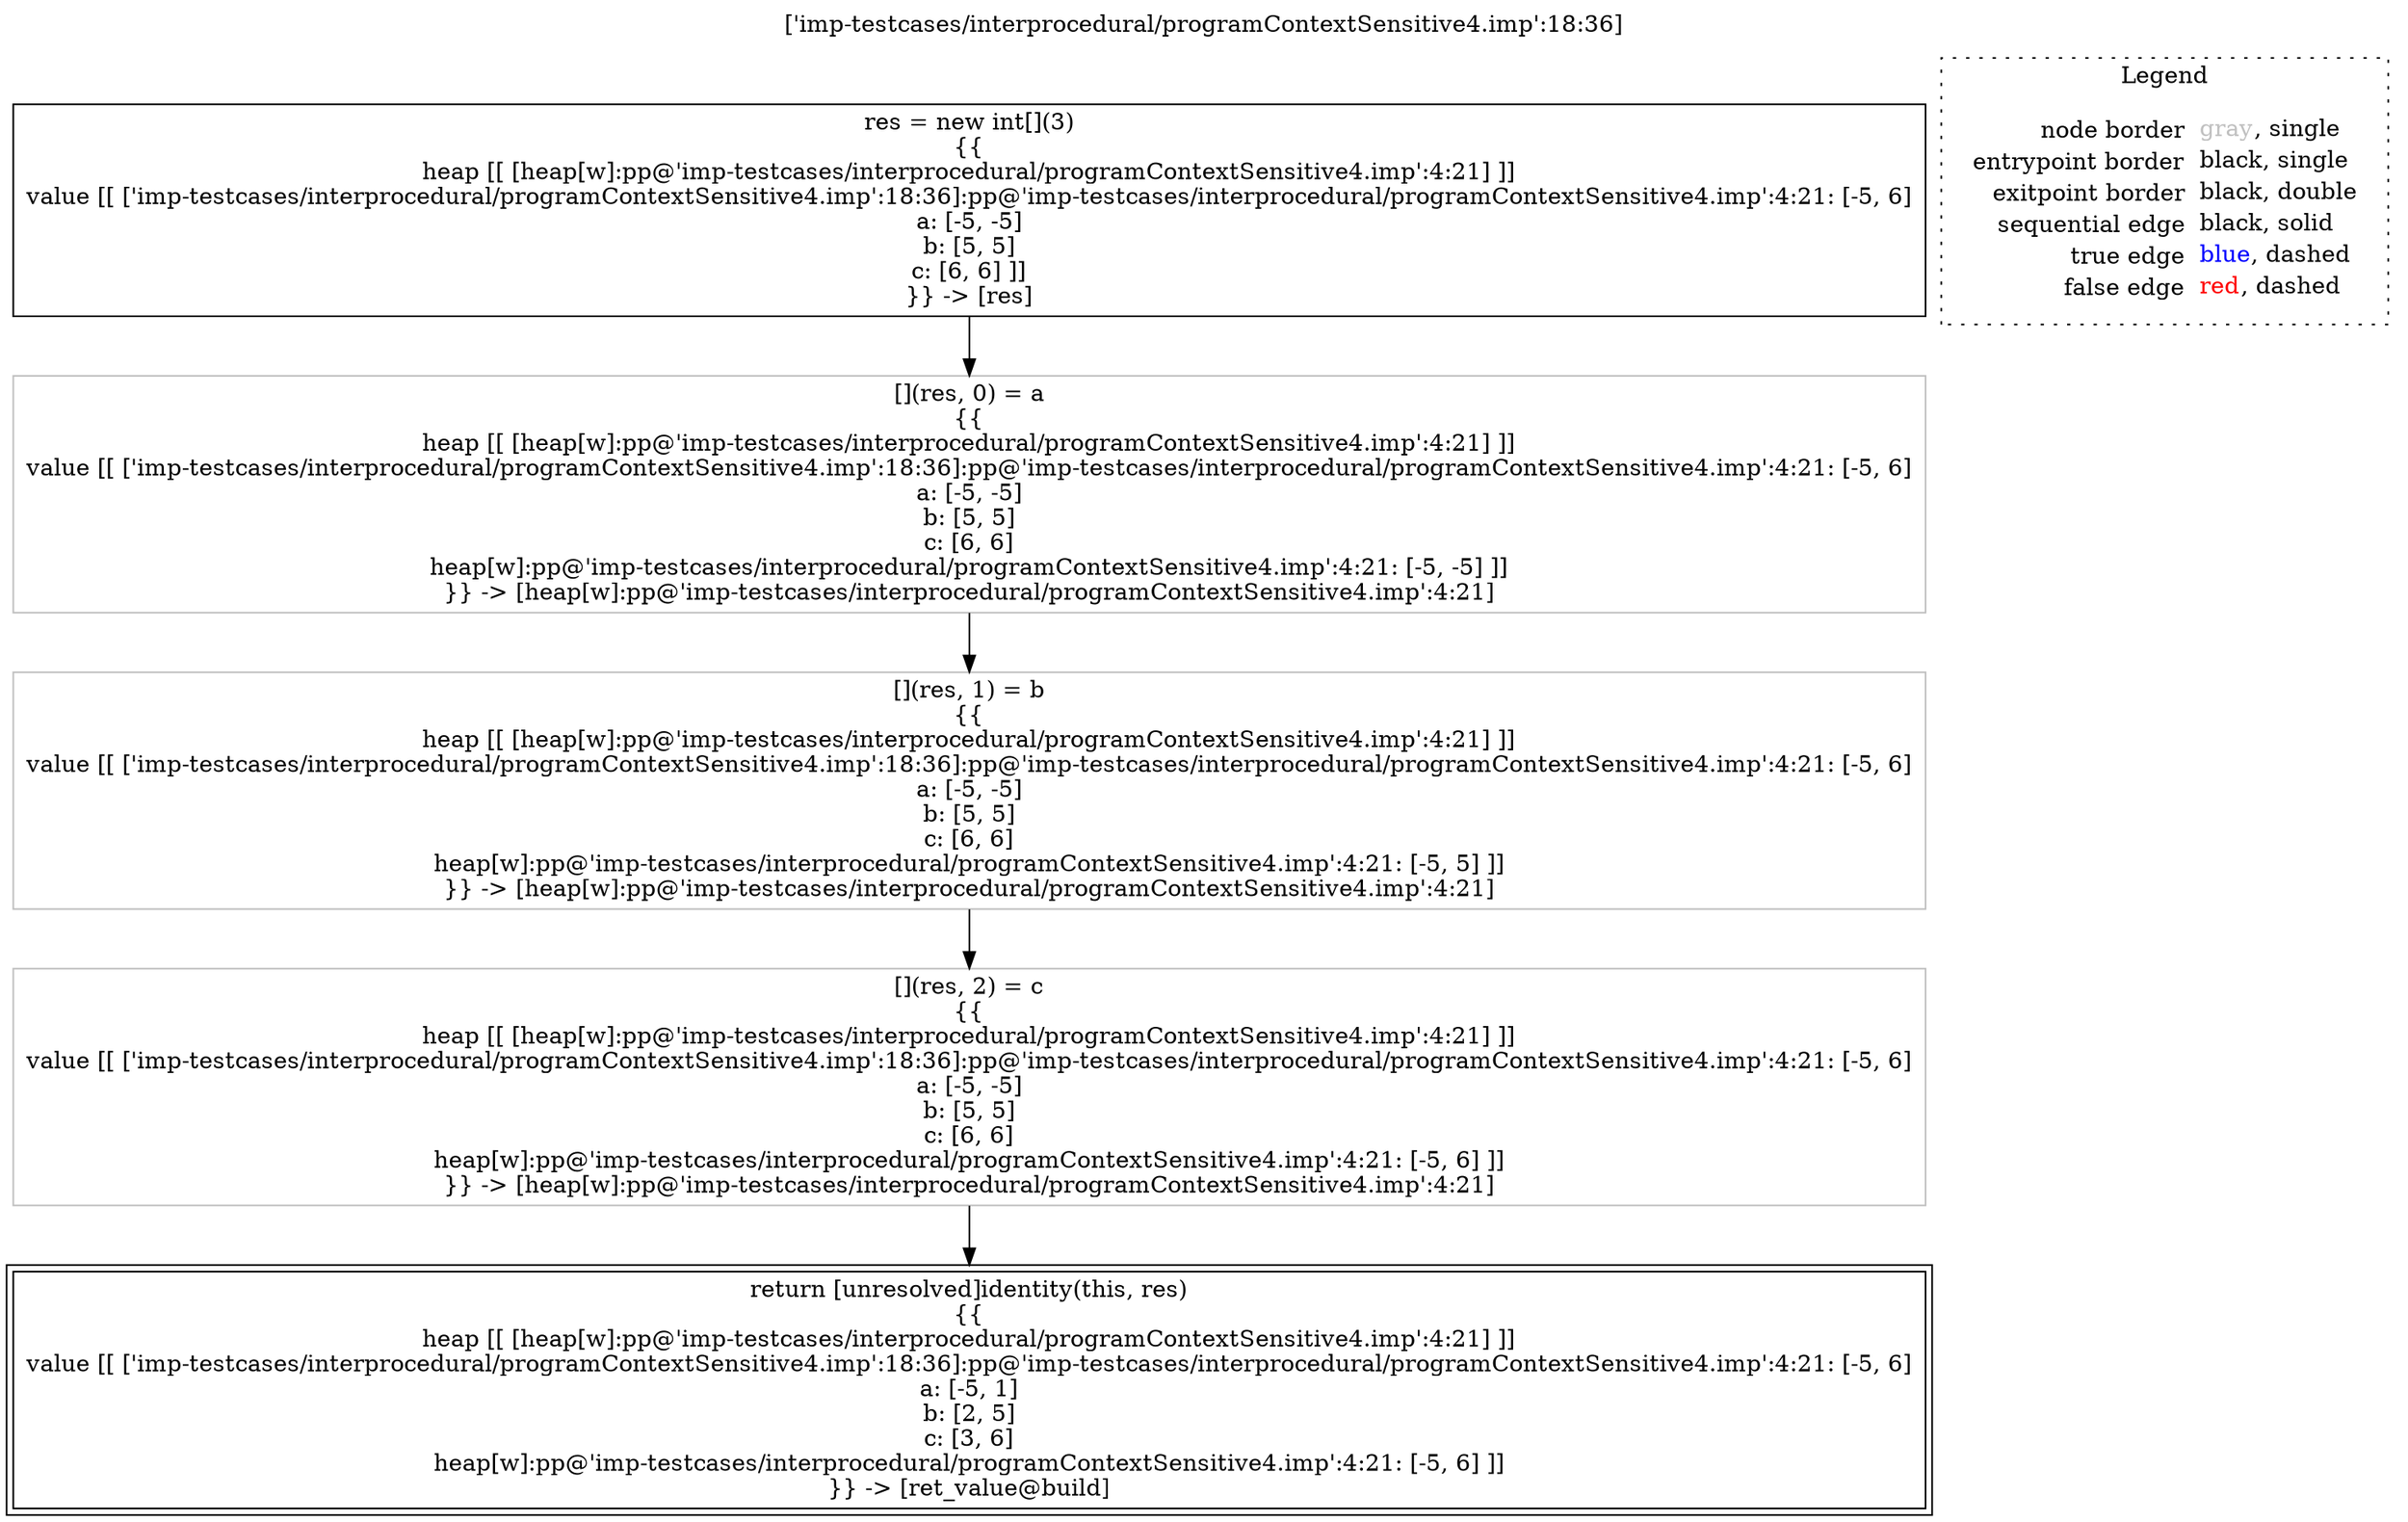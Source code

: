 digraph {
	labelloc="t";
	label="['imp-testcases/interprocedural/programContextSensitive4.imp':18:36]";
	"node0" [shape="rect",color="black",label=<res = new int[](3)<BR/>{{<BR/>heap [[ [heap[w]:pp@'imp-testcases/interprocedural/programContextSensitive4.imp':4:21] ]]<BR/>value [[ ['imp-testcases/interprocedural/programContextSensitive4.imp':18:36]:pp@'imp-testcases/interprocedural/programContextSensitive4.imp':4:21: [-5, 6]<BR/>a: [-5, -5]<BR/>b: [5, 5]<BR/>c: [6, 6] ]]<BR/>}} -&gt; [res]>];
	"node1" [shape="rect",color="gray",label=<[](res, 2) = c<BR/>{{<BR/>heap [[ [heap[w]:pp@'imp-testcases/interprocedural/programContextSensitive4.imp':4:21] ]]<BR/>value [[ ['imp-testcases/interprocedural/programContextSensitive4.imp':18:36]:pp@'imp-testcases/interprocedural/programContextSensitive4.imp':4:21: [-5, 6]<BR/>a: [-5, -5]<BR/>b: [5, 5]<BR/>c: [6, 6]<BR/>heap[w]:pp@'imp-testcases/interprocedural/programContextSensitive4.imp':4:21: [-5, 6] ]]<BR/>}} -&gt; [heap[w]:pp@'imp-testcases/interprocedural/programContextSensitive4.imp':4:21]>];
	"node2" [shape="rect",color="black",peripheries="2",label=<return [unresolved]identity(this, res)<BR/>{{<BR/>heap [[ [heap[w]:pp@'imp-testcases/interprocedural/programContextSensitive4.imp':4:21] ]]<BR/>value [[ ['imp-testcases/interprocedural/programContextSensitive4.imp':18:36]:pp@'imp-testcases/interprocedural/programContextSensitive4.imp':4:21: [-5, 6]<BR/>a: [-5, 1]<BR/>b: [2, 5]<BR/>c: [3, 6]<BR/>heap[w]:pp@'imp-testcases/interprocedural/programContextSensitive4.imp':4:21: [-5, 6] ]]<BR/>}} -&gt; [ret_value@build]>];
	"node3" [shape="rect",color="gray",label=<[](res, 0) = a<BR/>{{<BR/>heap [[ [heap[w]:pp@'imp-testcases/interprocedural/programContextSensitive4.imp':4:21] ]]<BR/>value [[ ['imp-testcases/interprocedural/programContextSensitive4.imp':18:36]:pp@'imp-testcases/interprocedural/programContextSensitive4.imp':4:21: [-5, 6]<BR/>a: [-5, -5]<BR/>b: [5, 5]<BR/>c: [6, 6]<BR/>heap[w]:pp@'imp-testcases/interprocedural/programContextSensitive4.imp':4:21: [-5, -5] ]]<BR/>}} -&gt; [heap[w]:pp@'imp-testcases/interprocedural/programContextSensitive4.imp':4:21]>];
	"node4" [shape="rect",color="gray",label=<[](res, 1) = b<BR/>{{<BR/>heap [[ [heap[w]:pp@'imp-testcases/interprocedural/programContextSensitive4.imp':4:21] ]]<BR/>value [[ ['imp-testcases/interprocedural/programContextSensitive4.imp':18:36]:pp@'imp-testcases/interprocedural/programContextSensitive4.imp':4:21: [-5, 6]<BR/>a: [-5, -5]<BR/>b: [5, 5]<BR/>c: [6, 6]<BR/>heap[w]:pp@'imp-testcases/interprocedural/programContextSensitive4.imp':4:21: [-5, 5] ]]<BR/>}} -&gt; [heap[w]:pp@'imp-testcases/interprocedural/programContextSensitive4.imp':4:21]>];
	"node1" -> "node2" [color="black"];
	"node3" -> "node4" [color="black"];
	"node4" -> "node1" [color="black"];
	"node0" -> "node3" [color="black"];
subgraph cluster_legend {
	label="Legend";
	style=dotted;
	node [shape=plaintext];
	"legend" [label=<<table border="0" cellpadding="2" cellspacing="0" cellborder="0"><tr><td align="right">node border&nbsp;</td><td align="left"><font color="gray">gray</font>, single</td></tr><tr><td align="right">entrypoint border&nbsp;</td><td align="left"><font color="black">black</font>, single</td></tr><tr><td align="right">exitpoint border&nbsp;</td><td align="left"><font color="black">black</font>, double</td></tr><tr><td align="right">sequential edge&nbsp;</td><td align="left"><font color="black">black</font>, solid</td></tr><tr><td align="right">true edge&nbsp;</td><td align="left"><font color="blue">blue</font>, dashed</td></tr><tr><td align="right">false edge&nbsp;</td><td align="left"><font color="red">red</font>, dashed</td></tr></table>>];
}

}
